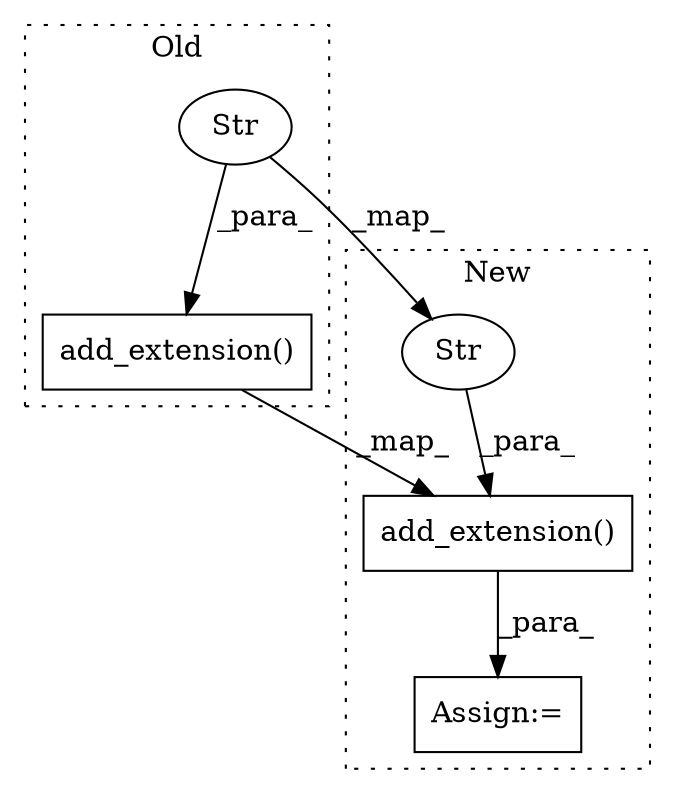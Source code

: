 digraph G {
subgraph cluster0 {
1 [label="add_extension()" a="75" s="3761,3795" l="21,269" shape="box"];
4 [label="Str" a="66" s="3782" l="13" shape="ellipse"];
label = "Old";
style="dotted";
}
subgraph cluster1 {
2 [label="add_extension()" a="75" s="3848,3882" l="21,354" shape="box"];
3 [label="Str" a="66" s="3869" l="13" shape="ellipse"];
5 [label="Assign:=" a="68" s="3845" l="3" shape="box"];
label = "New";
style="dotted";
}
1 -> 2 [label="_map_"];
2 -> 5 [label="_para_"];
3 -> 2 [label="_para_"];
4 -> 3 [label="_map_"];
4 -> 1 [label="_para_"];
}